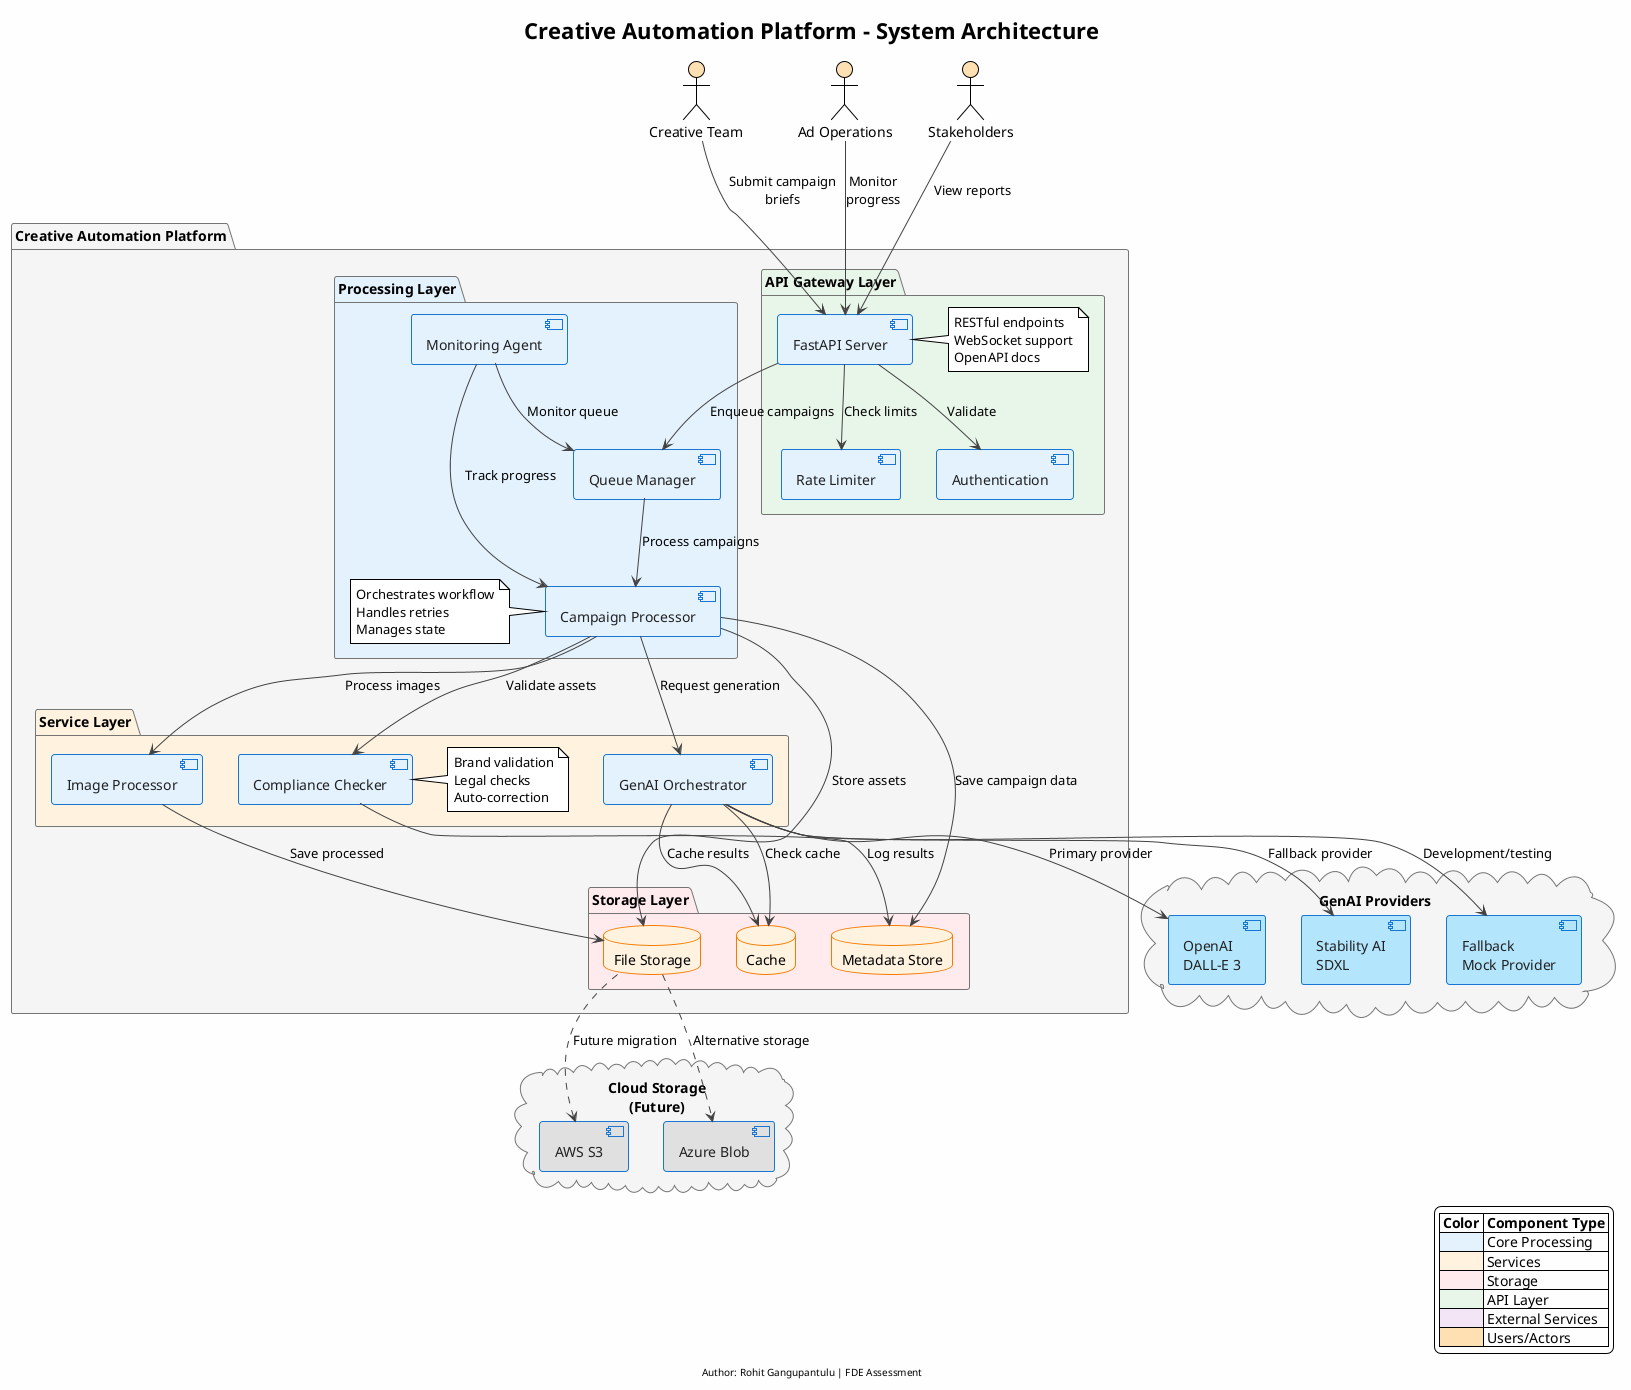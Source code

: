 @startuml Creative_Automation_Platform_Architecture
!theme plain
title Creative Automation Platform - System Architecture
footer Author: Rohit Gangupantulu | FDE Assessment

' Define colors and styles
skinparam backgroundColor #FEFEFE
skinparam component {
    BackgroundColor #E3F2FD
    BorderColor #1976D2
    ArrowColor #424242
    FontColor #212121
}
skinparam database {
    BackgroundColor #FFF3E0
    BorderColor #F57C00
}
skinparam cloud {
    BackgroundColor #F3E5F5
    BorderColor #7B1FA2
}
skinparam package {
    BackgroundColor #F5F5F5
    BorderColor #757575
}

' Define Actors and External Systems
actor "Creative Team" as creative #FFE0B2
actor "Ad Operations" as adops #FFE0B2
actor "Stakeholders" as stakeholder #FFE0B2

' Define Cloud Services
cloud "GenAI Providers" as genai {
    component "OpenAI\nDALL-E 3" as openai #B3E5FC
    component "Stability AI\nSDXL" as stability #B3E5FC
    component "Fallback\nMock Provider" as mock #B3E5FC
}

' Main System Package
package "Creative Automation Platform" as system {
    
    ' API Layer
    package "API Gateway Layer" as api_layer #E8F5E9 {
        component "FastAPI Server" as api
        component "Authentication" as auth
        component "Rate Limiter" as ratelimit
        note right of api : RESTful endpoints\nWebSocket support\nOpenAPI docs
    }
    
    ' Processing Core
    package "Processing Layer" as proc_layer #E3F2FD {
        component "Campaign Processor" as processor
        component "Queue Manager" as queue
        component "Monitoring Agent" as monitor
        note left of processor : Orchestrates workflow\nHandles retries\nManages state
    }
    
    ' Service Layer
    package "Service Layer" as service_layer #FFF3E0 {
        component "GenAI Orchestrator" as orchestrator
        component "Image Processor" as imgproc
        component "Compliance Checker" as compliance
        note right of compliance : Brand validation\nLegal checks\nAuto-correction
    }
    
    ' Data Layer
    package "Storage Layer" as storage_layer #FFEBEE {
        database "File Storage" as files
        database "Metadata Store" as metadata
        database "Cache" as cache
    }
}

' External Storage Options (for future)
cloud "Cloud Storage\n(Future)" as cloudstorage {
    component "AWS S3" as s3 #E0E0E0
    component "Azure Blob" as azure #E0E0E0
}

' Define Relationships - User Interactions
creative --> api : Submit campaign\nbriefs
adops --> api : Monitor\nprogress
stakeholder --> api : View reports

' API Layer Internal
api --> auth : Validate
api --> ratelimit : Check limits
api --> queue : Enqueue campaigns

' Processing Flow
queue --> processor : Process campaigns
processor --> orchestrator : Request generation
processor --> imgproc : Process images
processor --> compliance : Validate assets
monitor --> queue : Monitor queue
monitor --> processor : Track progress

' Service Interactions
orchestrator --> openai : Primary provider
orchestrator --> stability : Fallback provider
orchestrator --> mock : Development/testing
orchestrator --> cache : Check cache

imgproc --> files : Save processed
compliance --> metadata : Log results

' Data Flow
processor --> files : Store assets
processor --> metadata : Save campaign data
orchestrator --> cache : Cache results

' Future Integration (dotted lines)
files ..> s3 : Future migration
files ..> azure : Alternative storage

' Add Legend
legend right
    |= Color |= Component Type |
    | <#E3F2FD> | Core Processing |
    | <#FFF3E0> | Services |
    | <#FFEBEE> | Storage |
    | <#E8F5E9> | API Layer |
    | <#F3E5F5> | External Services |
    | <#FFE0B2> | Users/Actors |
endlegend

@enduml
